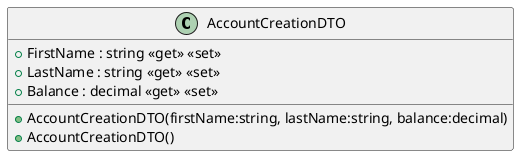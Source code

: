 @startuml
class AccountCreationDTO {
    + FirstName : string <<get>> <<set>>
    + LastName : string <<get>> <<set>>
    + Balance : decimal <<get>> <<set>>
    + AccountCreationDTO(firstName:string, lastName:string, balance:decimal)
    + AccountCreationDTO()
}
@enduml
